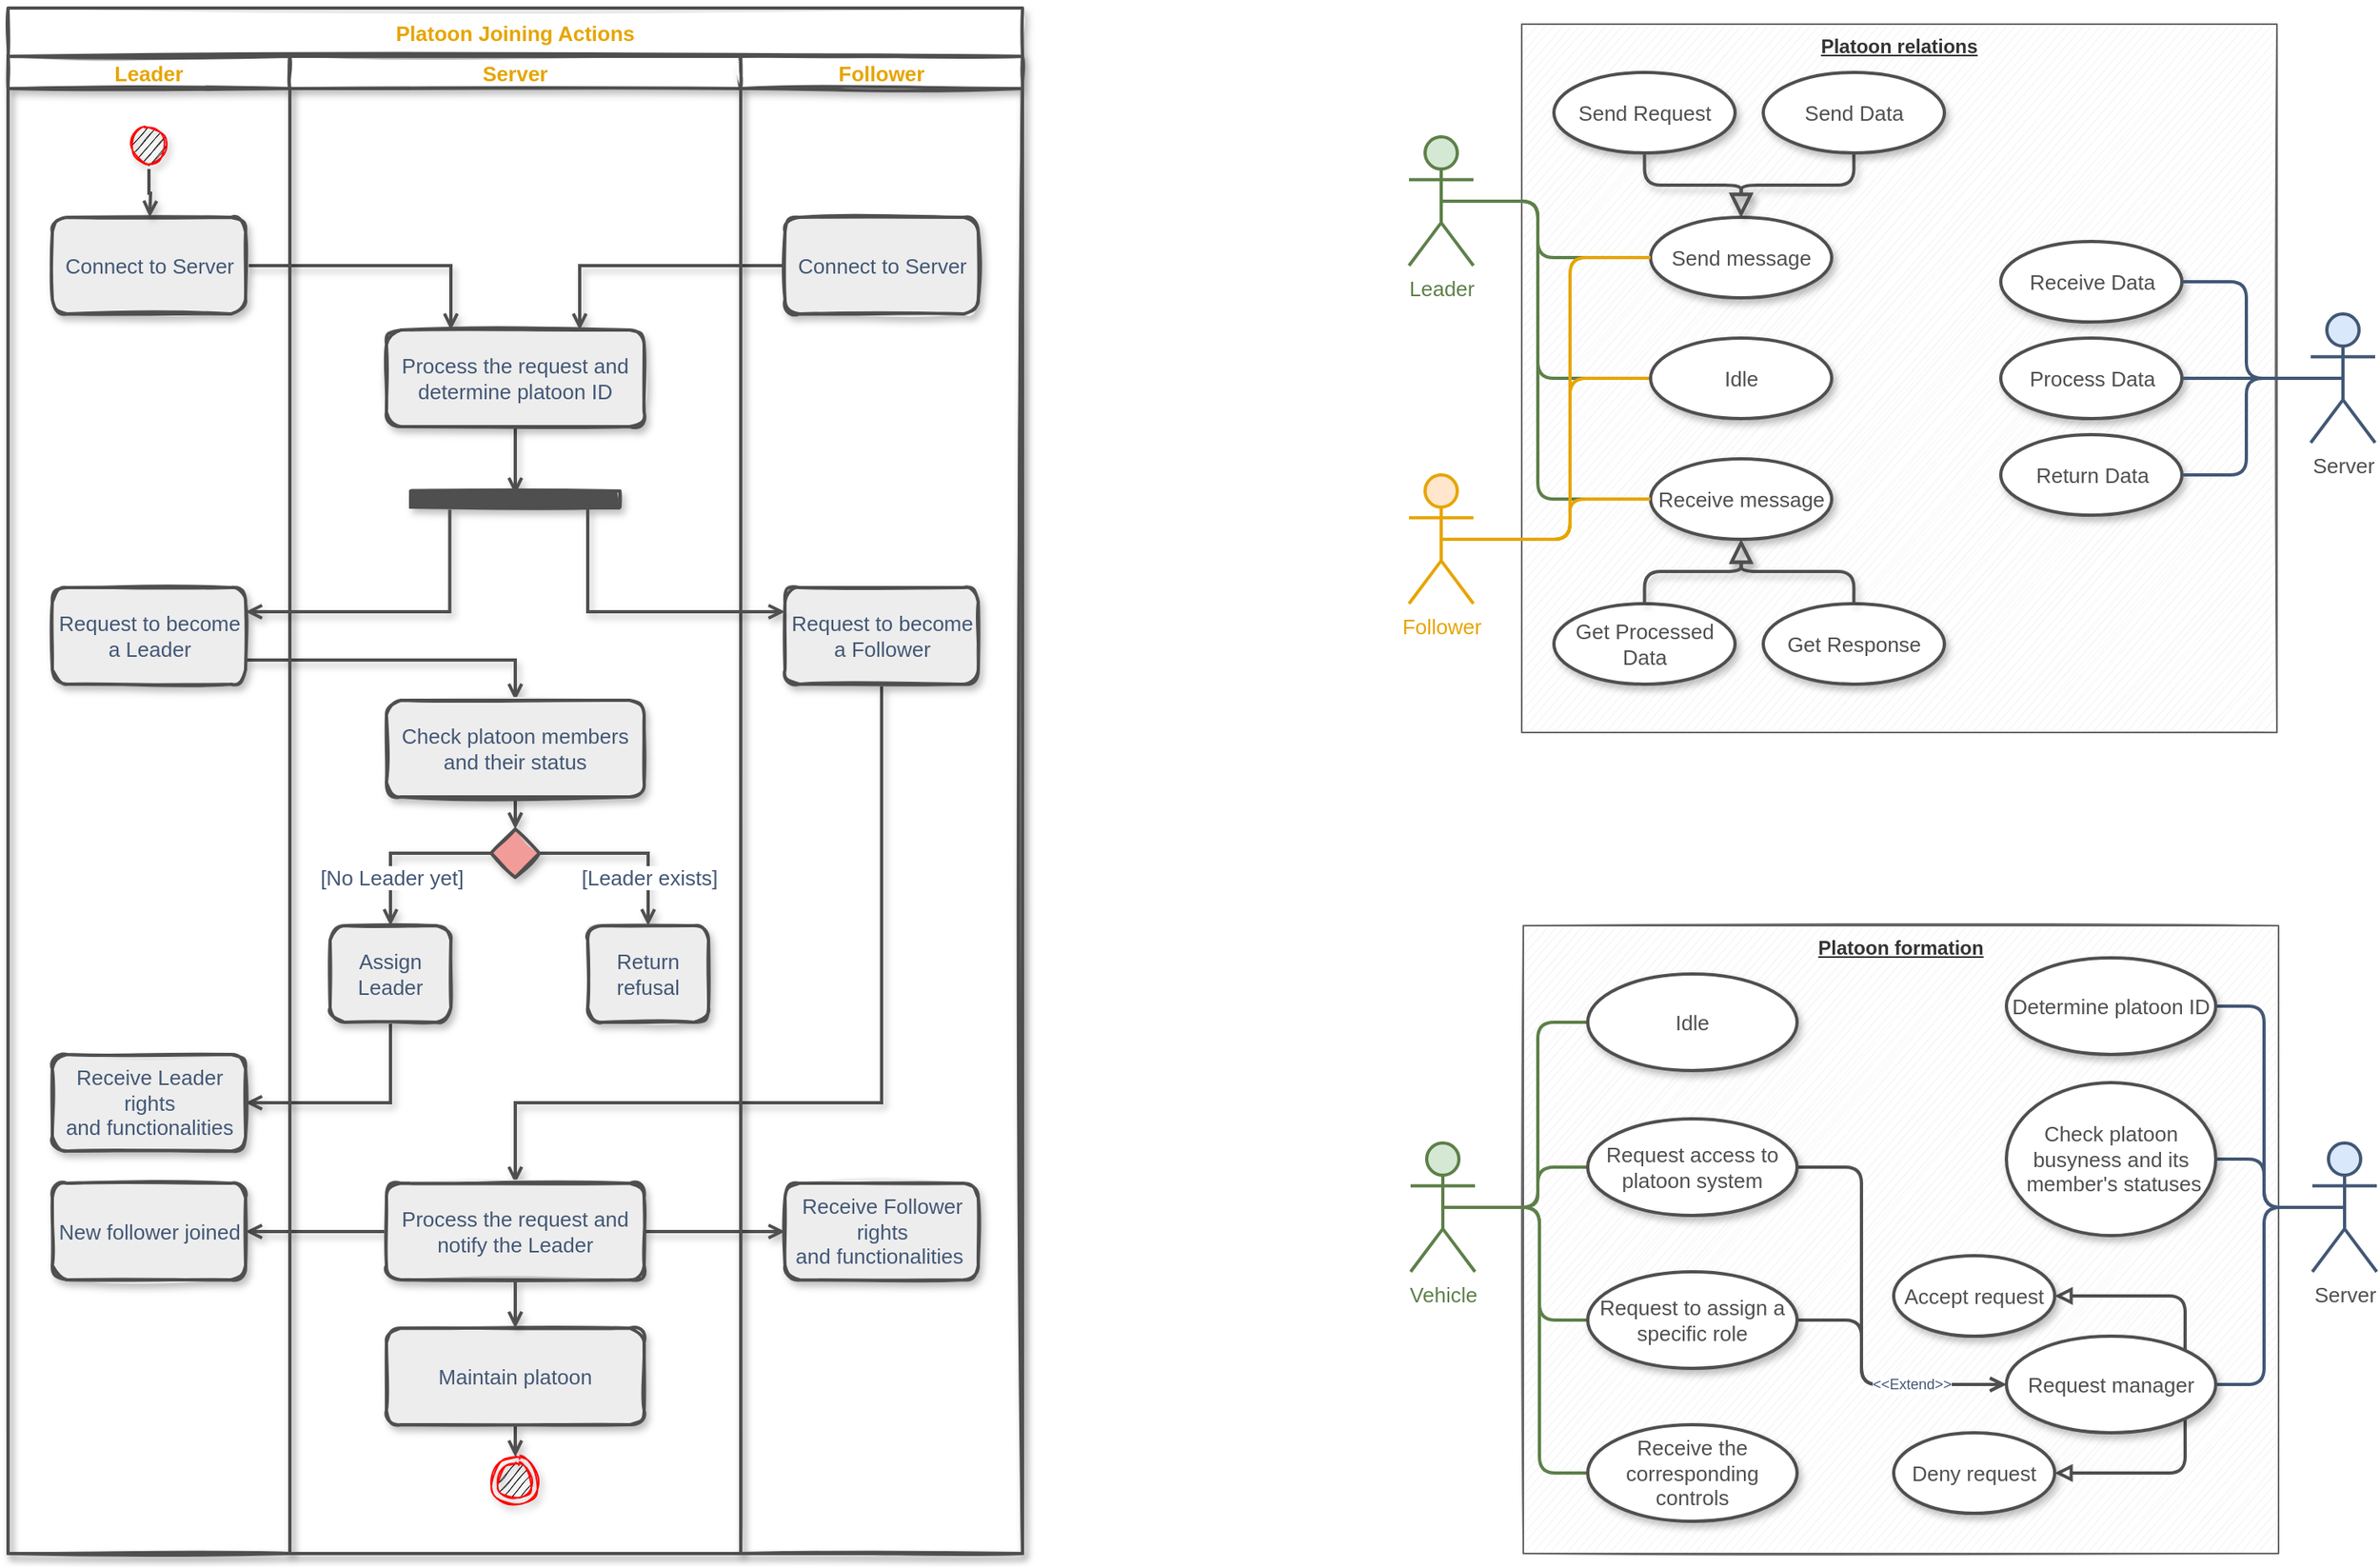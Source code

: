 <mxfile version="16.0.0" type="device"><diagram id="yykXFvjehy1KS5H2cquJ" name="Page-1"><mxGraphModel dx="1186" dy="812" grid="1" gridSize="10" guides="1" tooltips="1" connect="1" arrows="1" fold="1" page="1" pageScale="1" pageWidth="827" pageHeight="1169" math="0" shadow="0"><root><mxCell id="0"/><mxCell id="1" parent="0"/><mxCell id="hpClkY8NKTJ1ehphHGJk-2" value="Platoon relations" style="rounded=0;whiteSpace=wrap;html=1;fillColor=#f5f5f5;fontColor=#333333;strokeColor=#666666;glass=0;sketch=1;fontStyle=5;verticalAlign=top;" parent="1" vertex="1"><mxGeometry x="1010" y="140" width="469" height="440" as="geometry"/></mxCell><mxCell id="hpClkY8NKTJ1ehphHGJk-1" value="Send Request" style="ellipse;whiteSpace=wrap;html=1;fontSize=13;fontColor=#4F4F4F;fontStyle=0;labelBackgroundColor=none;labelBorderColor=none;strokeWidth=2;strokeColor=#4F4F4F;sketch=0;shadow=1;backgroundOutline=0;" parent="1" vertex="1"><mxGeometry x="1030" y="170" width="112.5" height="50" as="geometry"/></mxCell><mxCell id="hpClkY8NKTJ1ehphHGJk-3" value="Get Response" style="ellipse;whiteSpace=wrap;html=1;fontSize=13;fontColor=#4F4F4F;fontStyle=0;labelBackgroundColor=none;labelBorderColor=none;strokeWidth=2;strokeColor=#4F4F4F;sketch=0;shadow=1;backgroundOutline=0;" parent="1" vertex="1"><mxGeometry x="1160" y="500" width="112.5" height="50" as="geometry"/></mxCell><mxCell id="hpClkY8NKTJ1ehphHGJk-4" value="Receive Data" style="ellipse;whiteSpace=wrap;html=1;fontSize=13;fontColor=#4F4F4F;fontStyle=0;labelBackgroundColor=none;labelBorderColor=none;strokeWidth=2;strokeColor=#4F4F4F;sketch=0;shadow=1;backgroundOutline=0;" parent="1" vertex="1"><mxGeometry x="1307.5" y="275" width="112.5" height="50" as="geometry"/></mxCell><mxCell id="hpClkY8NKTJ1ehphHGJk-5" value="Process Data" style="ellipse;whiteSpace=wrap;html=1;fontSize=13;fontColor=#4F4F4F;fontStyle=0;labelBackgroundColor=none;labelBorderColor=none;strokeWidth=2;strokeColor=#4F4F4F;sketch=0;shadow=1;backgroundOutline=0;" parent="1" vertex="1"><mxGeometry x="1307.5" y="335" width="112.5" height="50" as="geometry"/></mxCell><mxCell id="hpClkY8NKTJ1ehphHGJk-6" value="Return Data" style="ellipse;whiteSpace=wrap;html=1;fontSize=13;fontColor=#4F4F4F;fontStyle=0;labelBackgroundColor=none;labelBorderColor=none;strokeWidth=2;strokeColor=#4F4F4F;sketch=0;shadow=1;backgroundOutline=0;" parent="1" vertex="1"><mxGeometry x="1307.5" y="395" width="112.5" height="50" as="geometry"/></mxCell><mxCell id="hpClkY8NKTJ1ehphHGJk-17" style="edgeStyle=orthogonalEdgeStyle;rounded=1;orthogonalLoop=1;jettySize=auto;html=1;exitX=0.5;exitY=1;exitDx=0;exitDy=0;entryX=0.5;entryY=0;entryDx=0;entryDy=0;strokeWidth=2;endArrow=block;endFill=0;strokeColor=#4F4F4F;jumpSize=6;targetPerimeterSpacing=0;endSize=10;fontSize=13;fontColor=#4F4F4F;fontStyle=0;labelBackgroundColor=none;labelBorderColor=none;sketch=0;shadow=1;backgroundOutline=0;" parent="1" source="hpClkY8NKTJ1ehphHGJk-7" target="hpClkY8NKTJ1ehphHGJk-13" edge="1"><mxGeometry relative="1" as="geometry"/></mxCell><mxCell id="hpClkY8NKTJ1ehphHGJk-7" value="Send Data" style="ellipse;whiteSpace=wrap;html=1;fontSize=13;fontColor=#4F4F4F;fontStyle=0;labelBackgroundColor=none;labelBorderColor=none;strokeWidth=2;strokeColor=#4F4F4F;sketch=0;shadow=1;backgroundOutline=0;" parent="1" vertex="1"><mxGeometry x="1160" y="170" width="112.5" height="50" as="geometry"/></mxCell><mxCell id="hpClkY8NKTJ1ehphHGJk-27" style="edgeStyle=orthogonalEdgeStyle;rounded=1;jumpSize=6;orthogonalLoop=1;jettySize=auto;html=1;exitX=0.5;exitY=0.5;exitDx=0;exitDy=0;exitPerimeter=0;entryX=0;entryY=0.5;entryDx=0;entryDy=0;endArrow=none;endFill=0;endSize=10;targetPerimeterSpacing=0;strokeColor=#5D8049;strokeWidth=2;" parent="1" source="hpClkY8NKTJ1ehphHGJk-9" target="hpClkY8NKTJ1ehphHGJk-12" edge="1"><mxGeometry relative="1" as="geometry"><Array as="points"><mxPoint x="1020" y="250"/><mxPoint x="1020" y="435"/></Array></mxGeometry></mxCell><mxCell id="hpClkY8NKTJ1ehphHGJk-28" style="edgeStyle=orthogonalEdgeStyle;rounded=1;jumpSize=6;orthogonalLoop=1;jettySize=auto;html=1;exitX=0.5;exitY=0.5;exitDx=0;exitDy=0;exitPerimeter=0;entryX=0;entryY=0.5;entryDx=0;entryDy=0;endArrow=none;endFill=0;endSize=10;targetPerimeterSpacing=0;strokeColor=#5D8049;strokeWidth=2;" parent="1" source="hpClkY8NKTJ1ehphHGJk-9" target="hpClkY8NKTJ1ehphHGJk-13" edge="1"><mxGeometry relative="1" as="geometry"><Array as="points"><mxPoint x="1020" y="250"/><mxPoint x="1020" y="285"/></Array></mxGeometry></mxCell><mxCell id="AHR6GajHgFwjEJDU08SI-4" style="edgeStyle=orthogonalEdgeStyle;rounded=1;orthogonalLoop=1;jettySize=auto;html=1;exitX=0.5;exitY=0.5;exitDx=0;exitDy=0;exitPerimeter=0;entryX=0;entryY=0.5;entryDx=0;entryDy=0;startArrow=none;startFill=0;endArrow=none;endFill=0;strokeColor=#5D8049;strokeWidth=2;" edge="1" parent="1" source="hpClkY8NKTJ1ehphHGJk-9" target="AHR6GajHgFwjEJDU08SI-3"><mxGeometry relative="1" as="geometry"><Array as="points"><mxPoint x="1020" y="250"/><mxPoint x="1020" y="360"/></Array></mxGeometry></mxCell><mxCell id="hpClkY8NKTJ1ehphHGJk-9" value="Leader" style="shape=umlActor;verticalLabelPosition=bottom;verticalAlign=top;html=1;outlineConnect=0;strokeWidth=2;sketch=0;shadow=0;fillColor=#d5e8d4;strokeColor=#5D8049;fontSize=13;fontColor=#5D8049;" parent="1" vertex="1"><mxGeometry x="940" y="210" width="40" height="80" as="geometry"/></mxCell><mxCell id="hpClkY8NKTJ1ehphHGJk-11" value="Get Processed Data" style="ellipse;whiteSpace=wrap;html=1;fontSize=13;fontColor=#4F4F4F;fontStyle=0;labelBackgroundColor=none;labelBorderColor=none;strokeWidth=2;strokeColor=#4F4F4F;sketch=0;shadow=1;backgroundOutline=0;" parent="1" vertex="1"><mxGeometry x="1030" y="500" width="112.5" height="50" as="geometry"/></mxCell><mxCell id="hpClkY8NKTJ1ehphHGJk-12" value="Receive message" style="ellipse;whiteSpace=wrap;html=1;fontSize=13;fontColor=#4F4F4F;fontStyle=0;labelBackgroundColor=none;labelBorderColor=none;strokeWidth=2;strokeColor=#4F4F4F;sketch=0;shadow=1;backgroundOutline=0;" parent="1" vertex="1"><mxGeometry x="1090" y="410" width="112.5" height="50" as="geometry"/></mxCell><mxCell id="hpClkY8NKTJ1ehphHGJk-13" value="Send message" style="ellipse;whiteSpace=wrap;html=1;fontSize=13;fontColor=#4F4F4F;fontStyle=0;labelBackgroundColor=none;labelBorderColor=none;strokeWidth=2;strokeColor=#4F4F4F;sketch=0;shadow=1;backgroundOutline=0;" parent="1" vertex="1"><mxGeometry x="1090" y="260" width="112.5" height="50" as="geometry"/></mxCell><mxCell id="hpClkY8NKTJ1ehphHGJk-18" style="edgeStyle=orthogonalEdgeStyle;rounded=1;orthogonalLoop=1;jettySize=auto;html=1;exitX=0.5;exitY=1;exitDx=0;exitDy=0;entryX=0.5;entryY=0;entryDx=0;entryDy=0;strokeWidth=2;endArrow=block;endFill=0;strokeColor=#4F4F4F;jumpSize=6;targetPerimeterSpacing=0;endSize=10;fontSize=13;fontColor=#4F4F4F;fontStyle=0;labelBackgroundColor=none;labelBorderColor=none;sketch=0;shadow=1;backgroundOutline=0;" parent="1" source="hpClkY8NKTJ1ehphHGJk-1" target="hpClkY8NKTJ1ehphHGJk-13" edge="1"><mxGeometry relative="1" as="geometry"><mxPoint x="1226.25" y="230" as="sourcePoint"/><mxPoint x="1156.25" y="270" as="targetPoint"/></mxGeometry></mxCell><mxCell id="hpClkY8NKTJ1ehphHGJk-19" style="edgeStyle=orthogonalEdgeStyle;rounded=1;orthogonalLoop=1;jettySize=auto;html=1;exitX=0.5;exitY=0;exitDx=0;exitDy=0;entryX=0.5;entryY=1;entryDx=0;entryDy=0;strokeWidth=2;endArrow=block;endFill=0;strokeColor=#4F4F4F;jumpSize=6;targetPerimeterSpacing=0;endSize=10;fontSize=13;fontColor=#4F4F4F;fontStyle=0;labelBackgroundColor=none;labelBorderColor=none;sketch=0;shadow=1;backgroundOutline=0;" parent="1" source="hpClkY8NKTJ1ehphHGJk-3" target="hpClkY8NKTJ1ehphHGJk-12" edge="1"><mxGeometry relative="1" as="geometry"><mxPoint x="1212.5" y="480" as="sourcePoint"/><mxPoint x="1142.5" y="520" as="targetPoint"/></mxGeometry></mxCell><mxCell id="hpClkY8NKTJ1ehphHGJk-20" style="edgeStyle=orthogonalEdgeStyle;rounded=1;orthogonalLoop=1;jettySize=auto;html=1;exitX=0.5;exitY=0;exitDx=0;exitDy=0;entryX=0.5;entryY=1;entryDx=0;entryDy=0;strokeWidth=2;endArrow=block;endFill=0;strokeColor=#4F4F4F;jumpSize=6;targetPerimeterSpacing=0;endSize=10;fontSize=13;fontColor=#4F4F4F;fontStyle=0;labelBackgroundColor=none;labelBorderColor=none;sketch=0;shadow=1;backgroundOutline=0;" parent="1" source="hpClkY8NKTJ1ehphHGJk-11" target="hpClkY8NKTJ1ehphHGJk-12" edge="1"><mxGeometry relative="1" as="geometry"><mxPoint x="1246.25" y="310" as="sourcePoint"/><mxPoint x="1176.25" y="350" as="targetPoint"/></mxGeometry></mxCell><mxCell id="hpClkY8NKTJ1ehphHGJk-25" style="edgeStyle=orthogonalEdgeStyle;rounded=1;jumpSize=6;orthogonalLoop=1;jettySize=auto;html=1;exitX=0.5;exitY=0.5;exitDx=0;exitDy=0;exitPerimeter=0;endArrow=none;endFill=0;endSize=10;targetPerimeterSpacing=0;strokeColor=#E6A500;strokeWidth=2;" parent="1" source="hpClkY8NKTJ1ehphHGJk-21" target="hpClkY8NKTJ1ehphHGJk-12" edge="1"><mxGeometry relative="1" as="geometry"><Array as="points"><mxPoint x="1040" y="460"/><mxPoint x="1040" y="435"/></Array></mxGeometry></mxCell><mxCell id="hpClkY8NKTJ1ehphHGJk-26" style="edgeStyle=orthogonalEdgeStyle;rounded=1;jumpSize=6;orthogonalLoop=1;jettySize=auto;html=1;exitX=0.5;exitY=0.5;exitDx=0;exitDy=0;exitPerimeter=0;entryX=0;entryY=0.5;entryDx=0;entryDy=0;endArrow=none;endFill=0;endSize=10;targetPerimeterSpacing=0;strokeColor=#E6A500;strokeWidth=2;" parent="1" source="hpClkY8NKTJ1ehphHGJk-21" target="hpClkY8NKTJ1ehphHGJk-13" edge="1"><mxGeometry relative="1" as="geometry"><Array as="points"><mxPoint x="1040" y="460"/><mxPoint x="1040" y="285"/></Array></mxGeometry></mxCell><mxCell id="hpClkY8NKTJ1ehphHGJk-21" value="Follower" style="shape=umlActor;verticalLabelPosition=bottom;verticalAlign=top;html=1;outlineConnect=0;strokeWidth=2;sketch=0;shadow=0;fillColor=#ffe6cc;strokeColor=#E6A500;fontColor=#E6A500;fontSize=13;" parent="1" vertex="1"><mxGeometry x="940" y="420" width="40" height="80" as="geometry"/></mxCell><mxCell id="hpClkY8NKTJ1ehphHGJk-29" style="edgeStyle=orthogonalEdgeStyle;rounded=1;jumpSize=6;orthogonalLoop=1;jettySize=auto;html=1;exitX=0.5;exitY=0.5;exitDx=0;exitDy=0;exitPerimeter=0;entryX=1;entryY=0.5;entryDx=0;entryDy=0;endArrow=none;endFill=0;endSize=10;targetPerimeterSpacing=0;strokeColor=#425775;strokeWidth=2;fillColor=#dae8fc;" parent="1" source="hpClkY8NKTJ1ehphHGJk-22" target="hpClkY8NKTJ1ehphHGJk-4" edge="1"><mxGeometry relative="1" as="geometry"/></mxCell><mxCell id="hpClkY8NKTJ1ehphHGJk-30" style="edgeStyle=orthogonalEdgeStyle;rounded=1;jumpSize=6;orthogonalLoop=1;jettySize=auto;html=1;exitX=0.5;exitY=0.5;exitDx=0;exitDy=0;exitPerimeter=0;entryX=1;entryY=0.5;entryDx=0;entryDy=0;endArrow=none;endFill=0;endSize=10;targetPerimeterSpacing=0;strokeColor=#425775;strokeWidth=2;fillColor=#dae8fc;" parent="1" source="hpClkY8NKTJ1ehphHGJk-22" target="hpClkY8NKTJ1ehphHGJk-5" edge="1"><mxGeometry relative="1" as="geometry"/></mxCell><mxCell id="hpClkY8NKTJ1ehphHGJk-31" style="edgeStyle=orthogonalEdgeStyle;rounded=1;jumpSize=6;orthogonalLoop=1;jettySize=auto;html=1;exitX=0.5;exitY=0.5;exitDx=0;exitDy=0;exitPerimeter=0;entryX=1;entryY=0.5;entryDx=0;entryDy=0;endArrow=none;endFill=0;endSize=10;targetPerimeterSpacing=0;strokeColor=#425775;strokeWidth=2;fillColor=#dae8fc;" parent="1" source="hpClkY8NKTJ1ehphHGJk-22" target="hpClkY8NKTJ1ehphHGJk-6" edge="1"><mxGeometry relative="1" as="geometry"/></mxCell><mxCell id="hpClkY8NKTJ1ehphHGJk-22" value="Server" style="shape=umlActor;verticalLabelPosition=bottom;verticalAlign=top;html=1;outlineConnect=0;strokeWidth=2;sketch=0;shadow=0;fillColor=#dae8fc;strokeColor=#425775;fontSize=13;fontColor=#4F4F4F;" parent="1" vertex="1"><mxGeometry x="1500" y="320" width="40" height="80" as="geometry"/></mxCell><mxCell id="hpClkY8NKTJ1ehphHGJk-33" value="Platoon Joining Actions" style="swimlane;childLayout=stackLayout;resizeParent=1;resizeParentMax=0;startSize=30;rounded=0;shadow=1;glass=0;labelBackgroundColor=none;labelBorderColor=none;sketch=1;fontSize=13;fontColor=#E6A500;strokeColor=#4F4F4F;strokeWidth=2;gradientColor=none;" parent="1" vertex="1"><mxGeometry x="70" y="130" width="630" height="960" as="geometry"/></mxCell><mxCell id="hpClkY8NKTJ1ehphHGJk-64" style="edgeStyle=orthogonalEdgeStyle;rounded=0;sketch=0;jumpSize=6;orthogonalLoop=1;jettySize=auto;html=1;exitX=0.5;exitY=1;exitDx=0;exitDy=0;entryX=1;entryY=0.5;entryDx=0;entryDy=0;shadow=1;labelBackgroundColor=none;labelBorderColor=none;fontSize=13;fontColor=#E6A500;endArrow=open;endFill=0;targetPerimeterSpacing=0;strokeColor=#4F4F4F;strokeWidth=2;" parent="hpClkY8NKTJ1ehphHGJk-33" source="hpClkY8NKTJ1ehphHGJk-53" target="hpClkY8NKTJ1ehphHGJk-63" edge="1"><mxGeometry relative="1" as="geometry"/></mxCell><mxCell id="hpClkY8NKTJ1ehphHGJk-40" value="" style="edgeStyle=orthogonalEdgeStyle;rounded=0;sketch=0;jumpSize=6;orthogonalLoop=1;jettySize=auto;html=1;shadow=1;labelBackgroundColor=none;labelBorderColor=none;fontSize=13;fontColor=#E6A500;endArrow=open;endFill=0;targetPerimeterSpacing=0;strokeColor=#4F4F4F;strokeWidth=2;entryX=0.25;entryY=0;entryDx=0;entryDy=0;" parent="hpClkY8NKTJ1ehphHGJk-33" source="hpClkY8NKTJ1ehphHGJk-38" target="hpClkY8NKTJ1ehphHGJk-39" edge="1"><mxGeometry relative="1" as="geometry"/></mxCell><mxCell id="hpClkY8NKTJ1ehphHGJk-71" style="edgeStyle=orthogonalEdgeStyle;rounded=0;sketch=0;jumpSize=6;orthogonalLoop=1;jettySize=auto;html=1;exitX=1;exitY=0.75;exitDx=0;exitDy=0;entryX=0.5;entryY=0;entryDx=0;entryDy=0;shadow=1;labelBackgroundColor=none;labelBorderColor=none;fontSize=13;fontColor=#E6A500;endArrow=open;endFill=0;targetPerimeterSpacing=0;strokeColor=#4F4F4F;strokeWidth=2;" parent="hpClkY8NKTJ1ehphHGJk-33" source="hpClkY8NKTJ1ehphHGJk-43" target="hpClkY8NKTJ1ehphHGJk-47" edge="1"><mxGeometry relative="1" as="geometry"/></mxCell><mxCell id="hpClkY8NKTJ1ehphHGJk-72" style="edgeStyle=orthogonalEdgeStyle;rounded=0;sketch=0;jumpSize=6;orthogonalLoop=1;jettySize=auto;html=1;exitX=0;exitY=0.5;exitDx=0;exitDy=0;entryX=0.75;entryY=0;entryDx=0;entryDy=0;shadow=1;labelBackgroundColor=none;labelBorderColor=none;fontSize=13;fontColor=#E6A500;endArrow=open;endFill=0;targetPerimeterSpacing=0;strokeColor=#4F4F4F;strokeWidth=2;" parent="hpClkY8NKTJ1ehphHGJk-33" source="hpClkY8NKTJ1ehphHGJk-62" target="hpClkY8NKTJ1ehphHGJk-39" edge="1"><mxGeometry relative="1" as="geometry"><Array as="points"><mxPoint x="355" y="160"/></Array></mxGeometry></mxCell><mxCell id="hpClkY8NKTJ1ehphHGJk-77" style="edgeStyle=orthogonalEdgeStyle;rounded=0;sketch=0;jumpSize=6;orthogonalLoop=1;jettySize=auto;html=1;exitX=0.5;exitY=1;exitDx=0;exitDy=0;entryX=0.5;entryY=0;entryDx=0;entryDy=0;shadow=1;labelBackgroundColor=none;labelBorderColor=none;fontSize=13;fontColor=#E6A500;endArrow=open;endFill=0;targetPerimeterSpacing=0;strokeColor=#4F4F4F;strokeWidth=2;" parent="hpClkY8NKTJ1ehphHGJk-33" source="hpClkY8NKTJ1ehphHGJk-73" target="hpClkY8NKTJ1ehphHGJk-76" edge="1"><mxGeometry relative="1" as="geometry"><Array as="points"><mxPoint x="543" y="680"/><mxPoint x="315" y="680"/></Array></mxGeometry></mxCell><mxCell id="hpClkY8NKTJ1ehphHGJk-79" style="edgeStyle=orthogonalEdgeStyle;rounded=0;sketch=0;jumpSize=6;orthogonalLoop=1;jettySize=auto;html=1;exitX=0;exitY=0.5;exitDx=0;exitDy=0;entryX=1;entryY=0.5;entryDx=0;entryDy=0;shadow=1;labelBackgroundColor=none;labelBorderColor=none;fontSize=13;fontColor=#E6A500;endArrow=open;endFill=0;targetPerimeterSpacing=0;strokeColor=#4F4F4F;strokeWidth=2;" parent="hpClkY8NKTJ1ehphHGJk-33" source="hpClkY8NKTJ1ehphHGJk-76" target="hpClkY8NKTJ1ehphHGJk-78" edge="1"><mxGeometry relative="1" as="geometry"/></mxCell><mxCell id="hpClkY8NKTJ1ehphHGJk-81" style="edgeStyle=orthogonalEdgeStyle;rounded=0;sketch=0;jumpSize=6;orthogonalLoop=1;jettySize=auto;html=1;exitX=1;exitY=0.5;exitDx=0;exitDy=0;entryX=0;entryY=0.5;entryDx=0;entryDy=0;shadow=1;labelBackgroundColor=none;labelBorderColor=none;fontSize=13;fontColor=#E6A500;endArrow=open;endFill=0;targetPerimeterSpacing=0;strokeColor=#4F4F4F;strokeWidth=2;" parent="hpClkY8NKTJ1ehphHGJk-33" source="hpClkY8NKTJ1ehphHGJk-76" target="hpClkY8NKTJ1ehphHGJk-80" edge="1"><mxGeometry relative="1" as="geometry"/></mxCell><mxCell id="hpClkY8NKTJ1ehphHGJk-34" value="Leader" style="swimlane;startSize=20;rounded=0;shadow=1;glass=0;labelBackgroundColor=none;labelBorderColor=none;sketch=1;fontSize=13;fontColor=#E6A500;strokeColor=#4F4F4F;strokeWidth=2;gradientColor=none;" parent="hpClkY8NKTJ1ehphHGJk-33" vertex="1"><mxGeometry y="30" width="175" height="930" as="geometry"/></mxCell><mxCell id="hpClkY8NKTJ1ehphHGJk-38" value="Connect to Server" style="rounded=1;shadow=1;glass=0;labelBackgroundColor=none;labelBorderColor=none;sketch=1;fontSize=13;fontColor=#425775;strokeColor=#4F4F4F;strokeWidth=2;gradientColor=none;fontStyle=0;whiteSpace=wrap;html=1;spacing=0;spacingTop=0;fillColor=#EDEDED;fillStyle=solid;" parent="hpClkY8NKTJ1ehphHGJk-34" vertex="1"><mxGeometry x="27.5" y="100" width="120" height="60" as="geometry"/></mxCell><mxCell id="hpClkY8NKTJ1ehphHGJk-43" value="Request to become a Leader" style="rounded=1;shadow=1;glass=0;labelBackgroundColor=none;labelBorderColor=none;sketch=1;fontSize=13;fontColor=#425775;strokeColor=#4F4F4F;strokeWidth=2;gradientColor=none;fontStyle=0;whiteSpace=wrap;html=1;spacing=0;spacingTop=0;fillColor=#EDEDED;fillStyle=solid;" parent="hpClkY8NKTJ1ehphHGJk-34" vertex="1"><mxGeometry x="27.5" y="330" width="120" height="60" as="geometry"/></mxCell><mxCell id="hpClkY8NKTJ1ehphHGJk-63" value="Receive Leader rights and&amp;nbsp;functionalities" style="rounded=1;shadow=1;glass=0;labelBackgroundColor=none;labelBorderColor=none;sketch=1;fontSize=13;fontColor=#425775;strokeColor=#4F4F4F;strokeWidth=2;gradientColor=none;fontStyle=0;whiteSpace=wrap;html=1;spacing=0;spacingTop=0;fillColor=#EDEDED;fillStyle=solid;" parent="hpClkY8NKTJ1ehphHGJk-34" vertex="1"><mxGeometry x="27.5" y="620" width="120" height="60" as="geometry"/></mxCell><mxCell id="hpClkY8NKTJ1ehphHGJk-78" value="New follower joined" style="rounded=1;shadow=1;glass=0;labelBackgroundColor=none;labelBorderColor=none;sketch=1;fontSize=13;fontColor=#425775;strokeColor=#4F4F4F;strokeWidth=2;gradientColor=none;fontStyle=0;whiteSpace=wrap;html=1;spacing=0;spacingTop=0;fillColor=#EDEDED;fillStyle=solid;" parent="hpClkY8NKTJ1ehphHGJk-34" vertex="1"><mxGeometry x="27.5" y="700" width="120" height="60" as="geometry"/></mxCell><mxCell id="hpClkY8NKTJ1ehphHGJk-86" value="" style="ellipse;html=1;shape=startState;fillColor=#000000;strokeColor=#ff0000;rounded=0;shadow=1;glass=0;labelBackgroundColor=none;labelBorderColor=none;sketch=1;fontSize=13;fontColor=#E6A500;" parent="hpClkY8NKTJ1ehphHGJk-34" vertex="1"><mxGeometry x="72.5" y="40" width="30" height="30" as="geometry"/></mxCell><mxCell id="hpClkY8NKTJ1ehphHGJk-87" value="" style="edgeStyle=orthogonalEdgeStyle;html=1;verticalAlign=bottom;endArrow=open;strokeColor=#4F4F4F;rounded=0;shadow=1;labelBackgroundColor=none;labelBorderColor=none;sketch=0;fontSize=13;fontColor=#E6A500;targetPerimeterSpacing=0;jumpSize=6;strokeWidth=2;endFill=0;" parent="hpClkY8NKTJ1ehphHGJk-34" source="hpClkY8NKTJ1ehphHGJk-86" edge="1"><mxGeometry relative="1" as="geometry"><mxPoint x="88" y="100" as="targetPoint"/></mxGeometry></mxCell><mxCell id="hpClkY8NKTJ1ehphHGJk-35" value="Server" style="swimlane;startSize=20;rounded=0;shadow=1;glass=0;labelBackgroundColor=none;labelBorderColor=none;sketch=1;fontSize=13;fontColor=#E6A500;strokeColor=#4F4F4F;strokeWidth=2;gradientColor=none;" parent="hpClkY8NKTJ1ehphHGJk-33" vertex="1"><mxGeometry x="175" y="30" width="280" height="930" as="geometry"/></mxCell><mxCell id="hpClkY8NKTJ1ehphHGJk-68" style="edgeStyle=orthogonalEdgeStyle;rounded=0;sketch=0;jumpSize=6;orthogonalLoop=1;jettySize=auto;html=1;exitX=0.5;exitY=1;exitDx=0;exitDy=0;entryX=0.2;entryY=0.5;entryDx=0;entryDy=0;entryPerimeter=0;shadow=1;labelBackgroundColor=none;labelBorderColor=none;fontSize=13;fontColor=#E6A500;endArrow=open;endFill=0;targetPerimeterSpacing=0;strokeColor=#4F4F4F;strokeWidth=2;" parent="hpClkY8NKTJ1ehphHGJk-35" source="hpClkY8NKTJ1ehphHGJk-39" target="hpClkY8NKTJ1ehphHGJk-67" edge="1"><mxGeometry relative="1" as="geometry"/></mxCell><mxCell id="hpClkY8NKTJ1ehphHGJk-39" value="Process the request and determine platoon ID" style="rounded=1;shadow=1;glass=0;labelBackgroundColor=none;labelBorderColor=none;sketch=1;fontSize=13;fontColor=#425775;strokeColor=#4F4F4F;strokeWidth=2;gradientColor=none;fontStyle=0;whiteSpace=wrap;html=1;spacing=0;spacingTop=0;fillColor=#EDEDED;fillStyle=solid;" parent="hpClkY8NKTJ1ehphHGJk-35" vertex="1"><mxGeometry x="60" y="170" width="160" height="60" as="geometry"/></mxCell><mxCell id="hpClkY8NKTJ1ehphHGJk-88" style="edgeStyle=orthogonalEdgeStyle;rounded=0;sketch=0;jumpSize=6;orthogonalLoop=1;jettySize=auto;html=1;exitX=0.5;exitY=1;exitDx=0;exitDy=0;entryX=0.5;entryY=0;entryDx=0;entryDy=0;shadow=1;labelBackgroundColor=none;labelBorderColor=none;fontSize=13;fontColor=#E6A500;endArrow=open;endFill=0;targetPerimeterSpacing=0;strokeColor=#4F4F4F;strokeWidth=2;" parent="hpClkY8NKTJ1ehphHGJk-35" source="hpClkY8NKTJ1ehphHGJk-47" target="hpClkY8NKTJ1ehphHGJk-51" edge="1"><mxGeometry relative="1" as="geometry"/></mxCell><mxCell id="hpClkY8NKTJ1ehphHGJk-47" value="Check platoon members and their status" style="rounded=1;shadow=1;glass=0;labelBackgroundColor=none;labelBorderColor=none;sketch=1;fontSize=13;fontColor=#425775;strokeColor=#4F4F4F;strokeWidth=2;gradientColor=none;fontStyle=0;whiteSpace=wrap;html=1;spacing=0;spacingTop=0;fillColor=#EDEDED;fillStyle=solid;" parent="hpClkY8NKTJ1ehphHGJk-35" vertex="1"><mxGeometry x="60" y="400" width="160" height="60" as="geometry"/></mxCell><mxCell id="hpClkY8NKTJ1ehphHGJk-55" style="edgeStyle=orthogonalEdgeStyle;rounded=0;sketch=0;jumpSize=6;orthogonalLoop=1;jettySize=auto;html=1;exitX=0;exitY=0.5;exitDx=0;exitDy=0;entryX=0.5;entryY=0;entryDx=0;entryDy=0;shadow=1;labelBackgroundColor=none;labelBorderColor=none;fontSize=13;fontColor=#E6A500;endArrow=open;endFill=0;targetPerimeterSpacing=0;strokeColor=#4F4F4F;strokeWidth=2;" parent="hpClkY8NKTJ1ehphHGJk-35" source="hpClkY8NKTJ1ehphHGJk-51" target="hpClkY8NKTJ1ehphHGJk-53" edge="1"><mxGeometry relative="1" as="geometry"/></mxCell><mxCell id="hpClkY8NKTJ1ehphHGJk-58" value="[No Leader yet]" style="edgeLabel;html=1;align=center;verticalAlign=middle;resizable=0;points=[];fontSize=13;fontColor=#425775;" parent="hpClkY8NKTJ1ehphHGJk-55" vertex="1" connectable="0"><mxGeometry x="0.181" y="1" relative="1" as="geometry"><mxPoint x="-1" y="14" as="offset"/></mxGeometry></mxCell><mxCell id="hpClkY8NKTJ1ehphHGJk-56" style="edgeStyle=orthogonalEdgeStyle;rounded=0;sketch=0;jumpSize=6;orthogonalLoop=1;jettySize=auto;html=1;exitX=1;exitY=0.5;exitDx=0;exitDy=0;entryX=0.5;entryY=0;entryDx=0;entryDy=0;shadow=1;labelBackgroundColor=none;labelBorderColor=none;fontSize=13;fontColor=#425775;endArrow=open;endFill=0;targetPerimeterSpacing=0;strokeColor=#4F4F4F;strokeWidth=2;" parent="hpClkY8NKTJ1ehphHGJk-35" source="hpClkY8NKTJ1ehphHGJk-51" target="hpClkY8NKTJ1ehphHGJk-54" edge="1"><mxGeometry relative="1" as="geometry"/></mxCell><mxCell id="hpClkY8NKTJ1ehphHGJk-57" value="[Leader exists]" style="edgeLabel;html=1;align=center;verticalAlign=middle;resizable=0;points=[];fontSize=13;fontColor=#425775;" parent="hpClkY8NKTJ1ehphHGJk-56" vertex="1" connectable="0"><mxGeometry x="0.031" y="-1" relative="1" as="geometry"><mxPoint x="10" y="14" as="offset"/></mxGeometry></mxCell><mxCell id="hpClkY8NKTJ1ehphHGJk-51" value="" style="rhombus;whiteSpace=wrap;html=1;rounded=0;shadow=1;glass=0;labelBackgroundColor=none;labelBorderColor=none;sketch=1;fontSize=13;fontColor=#E6A500;strokeColor=#4F4F4F;strokeWidth=2;gradientColor=none;fillColor=#F19C99;fillStyle=solid;" parent="hpClkY8NKTJ1ehphHGJk-35" vertex="1"><mxGeometry x="125" y="480" width="30" height="30" as="geometry"/></mxCell><mxCell id="hpClkY8NKTJ1ehphHGJk-53" value="Assign Leader" style="rounded=1;shadow=1;glass=0;labelBackgroundColor=none;labelBorderColor=none;sketch=1;fontSize=13;fontColor=#425775;strokeColor=#4F4F4F;strokeWidth=2;gradientColor=none;fontStyle=0;whiteSpace=wrap;html=1;spacing=0;spacingTop=0;fillColor=#EDEDED;fillStyle=solid;" parent="hpClkY8NKTJ1ehphHGJk-35" vertex="1"><mxGeometry x="25" y="540" width="75" height="60" as="geometry"/></mxCell><mxCell id="hpClkY8NKTJ1ehphHGJk-54" value="Return refusal" style="rounded=1;shadow=1;glass=0;labelBackgroundColor=none;labelBorderColor=none;sketch=1;fontSize=13;fontColor=#425775;strokeColor=#4F4F4F;strokeWidth=2;gradientColor=none;fontStyle=0;whiteSpace=wrap;html=1;spacing=0;spacingTop=0;fillColor=#EDEDED;fillStyle=solid;" parent="hpClkY8NKTJ1ehphHGJk-35" vertex="1"><mxGeometry x="185" y="540" width="75" height="60" as="geometry"/></mxCell><mxCell id="hpClkY8NKTJ1ehphHGJk-67" value="" style="html=1;points=[];perimeter=orthogonalPerimeter;rounded=0;shadow=1;glass=0;labelBackgroundColor=none;labelBorderColor=none;sketch=1;fontSize=13;fontColor=#E6A500;strokeColor=#4F4F4F;strokeWidth=2;gradientColor=none;rotation=90;fillColor=#4F4F4F;fillStyle=solid;" parent="hpClkY8NKTJ1ehphHGJk-35" vertex="1"><mxGeometry x="135" y="210" width="10" height="130" as="geometry"/></mxCell><mxCell id="hpClkY8NKTJ1ehphHGJk-76" value="Process the request and notify the Leader" style="rounded=1;shadow=1;glass=0;labelBackgroundColor=none;labelBorderColor=none;sketch=1;fontSize=13;fontColor=#425775;strokeColor=#4F4F4F;strokeWidth=2;gradientColor=none;fontStyle=0;whiteSpace=wrap;html=1;spacing=0;spacingTop=0;fillColor=#EDEDED;fillStyle=solid;" parent="hpClkY8NKTJ1ehphHGJk-35" vertex="1"><mxGeometry x="60" y="700" width="160" height="60" as="geometry"/></mxCell><mxCell id="hpClkY8NKTJ1ehphHGJk-85" style="edgeStyle=orthogonalEdgeStyle;rounded=0;sketch=0;jumpSize=6;orthogonalLoop=1;jettySize=auto;html=1;exitX=0.5;exitY=1;exitDx=0;exitDy=0;entryX=0.5;entryY=0;entryDx=0;entryDy=0;shadow=1;labelBackgroundColor=none;labelBorderColor=none;fontSize=13;fontColor=#E6A500;endArrow=open;endFill=0;targetPerimeterSpacing=0;strokeColor=#4F4F4F;strokeWidth=2;" parent="hpClkY8NKTJ1ehphHGJk-35" source="hpClkY8NKTJ1ehphHGJk-82" target="hpClkY8NKTJ1ehphHGJk-84" edge="1"><mxGeometry relative="1" as="geometry"/></mxCell><mxCell id="hpClkY8NKTJ1ehphHGJk-82" value="Maintain platoon" style="rounded=1;shadow=1;glass=0;labelBackgroundColor=none;labelBorderColor=none;sketch=1;fontSize=13;fontColor=#425775;strokeColor=#4F4F4F;strokeWidth=2;gradientColor=none;fontStyle=0;whiteSpace=wrap;html=1;spacing=0;spacingTop=0;fillColor=#EDEDED;fillStyle=solid;" parent="hpClkY8NKTJ1ehphHGJk-35" vertex="1"><mxGeometry x="60" y="790" width="160" height="60" as="geometry"/></mxCell><mxCell id="hpClkY8NKTJ1ehphHGJk-83" value="" style="edgeStyle=orthogonalEdgeStyle;rounded=0;sketch=0;jumpSize=6;orthogonalLoop=1;jettySize=auto;html=1;shadow=1;labelBackgroundColor=none;labelBorderColor=none;fontSize=13;fontColor=#E6A500;endArrow=open;endFill=0;targetPerimeterSpacing=0;strokeColor=#4F4F4F;strokeWidth=2;" parent="hpClkY8NKTJ1ehphHGJk-35" source="hpClkY8NKTJ1ehphHGJk-76" target="hpClkY8NKTJ1ehphHGJk-82" edge="1"><mxGeometry relative="1" as="geometry"/></mxCell><mxCell id="hpClkY8NKTJ1ehphHGJk-84" value="" style="ellipse;html=1;shape=endState;fillColor=#000000;strokeColor=#ff0000;rounded=0;shadow=1;glass=0;labelBackgroundColor=none;labelBorderColor=none;sketch=1;fontSize=13;fontColor=#E6A500;" parent="hpClkY8NKTJ1ehphHGJk-35" vertex="1"><mxGeometry x="125" y="870" width="30" height="30" as="geometry"/></mxCell><mxCell id="hpClkY8NKTJ1ehphHGJk-36" value="Follower" style="swimlane;startSize=20;rounded=0;shadow=1;glass=0;labelBackgroundColor=none;labelBorderColor=none;sketch=1;fontSize=13;fontColor=#E6A500;strokeColor=#4F4F4F;strokeWidth=2;gradientColor=none;" parent="hpClkY8NKTJ1ehphHGJk-33" vertex="1"><mxGeometry x="455" y="30" width="175" height="930" as="geometry"/></mxCell><mxCell id="hpClkY8NKTJ1ehphHGJk-62" value="Connect to Server" style="rounded=1;shadow=1;glass=0;labelBackgroundColor=none;labelBorderColor=none;sketch=1;fontSize=13;fontColor=#425775;strokeColor=#4F4F4F;strokeWidth=2;gradientColor=none;fontStyle=0;whiteSpace=wrap;html=1;spacing=0;spacingTop=0;fillColor=#EDEDED;fillStyle=solid;" parent="hpClkY8NKTJ1ehphHGJk-36" vertex="1"><mxGeometry x="27.5" y="100" width="120" height="60" as="geometry"/></mxCell><mxCell id="hpClkY8NKTJ1ehphHGJk-73" value="Request to become a Follower" style="rounded=1;shadow=1;glass=0;labelBackgroundColor=none;labelBorderColor=none;sketch=1;fontSize=13;fontColor=#425775;strokeColor=#4F4F4F;strokeWidth=2;gradientColor=none;fontStyle=0;whiteSpace=wrap;html=1;spacing=0;spacingTop=0;fillColor=#EDEDED;fillStyle=solid;" parent="hpClkY8NKTJ1ehphHGJk-36" vertex="1"><mxGeometry x="27.5" y="330" width="120" height="60" as="geometry"/></mxCell><mxCell id="hpClkY8NKTJ1ehphHGJk-80" value="Receive Follower rights and&amp;nbsp;functionalities&amp;nbsp;" style="rounded=1;shadow=1;glass=0;labelBackgroundColor=none;labelBorderColor=none;sketch=1;fontSize=13;fontColor=#425775;strokeColor=#4F4F4F;strokeWidth=2;gradientColor=none;fontStyle=0;whiteSpace=wrap;html=1;spacing=0;spacingTop=0;fillColor=#EDEDED;fillStyle=solid;" parent="hpClkY8NKTJ1ehphHGJk-36" vertex="1"><mxGeometry x="27.5" y="700" width="120" height="60" as="geometry"/></mxCell><mxCell id="hpClkY8NKTJ1ehphHGJk-89" value="" style="edgeStyle=orthogonalEdgeStyle;rounded=0;sketch=0;jumpSize=6;orthogonalLoop=1;jettySize=auto;html=1;shadow=1;labelBackgroundColor=none;labelBorderColor=none;fontSize=13;fontColor=#E6A500;endArrow=open;endFill=0;targetPerimeterSpacing=0;strokeColor=#4F4F4F;strokeWidth=2;entryX=1;entryY=0.25;entryDx=0;entryDy=0;exitX=1.167;exitY=0.813;exitDx=0;exitDy=0;exitPerimeter=0;" parent="hpClkY8NKTJ1ehphHGJk-33" source="hpClkY8NKTJ1ehphHGJk-67" target="hpClkY8NKTJ1ehphHGJk-43" edge="1"><mxGeometry relative="1" as="geometry"><Array as="points"><mxPoint x="274" y="375"/></Array></mxGeometry></mxCell><mxCell id="hpClkY8NKTJ1ehphHGJk-90" value="" style="edgeStyle=orthogonalEdgeStyle;rounded=0;sketch=0;jumpSize=6;orthogonalLoop=1;jettySize=auto;html=1;shadow=1;labelBackgroundColor=none;labelBorderColor=none;fontSize=13;fontColor=#E6A500;endArrow=open;endFill=0;targetPerimeterSpacing=0;strokeColor=#4F4F4F;strokeWidth=2;entryX=0;entryY=0.25;entryDx=0;entryDy=0;" parent="hpClkY8NKTJ1ehphHGJk-33" target="hpClkY8NKTJ1ehphHGJk-73" edge="1"><mxGeometry relative="1" as="geometry"><mxPoint x="360" y="310" as="sourcePoint"/><Array as="points"><mxPoint x="360" y="375"/></Array></mxGeometry></mxCell><mxCell id="hpClkY8NKTJ1ehphHGJk-92" value="Platoon formation" style="rounded=0;whiteSpace=wrap;html=1;fillColor=#f5f5f5;fontColor=#333333;strokeColor=#666666;glass=0;sketch=1;verticalAlign=top;fontStyle=5" parent="1" vertex="1"><mxGeometry x="1011" y="700" width="469" height="390" as="geometry"/></mxCell><mxCell id="hpClkY8NKTJ1ehphHGJk-128" style="edgeStyle=orthogonalEdgeStyle;rounded=1;sketch=0;jumpSize=6;orthogonalLoop=1;jettySize=auto;html=1;exitX=1;exitY=0.5;exitDx=0;exitDy=0;entryX=0;entryY=0.5;entryDx=0;entryDy=0;shadow=0;labelBackgroundColor=none;labelBorderColor=none;fontSize=13;fontColor=#425775;endArrow=open;endFill=0;targetPerimeterSpacing=0;strokeColor=#4F4F4F;strokeWidth=2;" parent="1" source="hpClkY8NKTJ1ehphHGJk-93" target="hpClkY8NKTJ1ehphHGJk-119" edge="1"><mxGeometry relative="1" as="geometry"><Array as="points"><mxPoint x="1221" y="850"/><mxPoint x="1221" y="985"/></Array></mxGeometry></mxCell><mxCell id="hpClkY8NKTJ1ehphHGJk-134" style="edgeStyle=orthogonalEdgeStyle;rounded=1;sketch=0;jumpSize=6;orthogonalLoop=1;jettySize=auto;html=1;exitX=0;exitY=0.5;exitDx=0;exitDy=0;entryX=0.5;entryY=0.5;entryDx=0;entryDy=0;entryPerimeter=0;shadow=0;labelBackgroundColor=none;labelBorderColor=none;fontSize=13;fontColor=#425775;endArrow=none;endFill=0;targetPerimeterSpacing=0;strokeColor=#5D8049;strokeWidth=2;" parent="1" source="hpClkY8NKTJ1ehphHGJk-93" target="hpClkY8NKTJ1ehphHGJk-102" edge="1"><mxGeometry relative="1" as="geometry"><Array as="points"><mxPoint x="1020" y="850"/><mxPoint x="1020" y="875"/></Array></mxGeometry></mxCell><mxCell id="hpClkY8NKTJ1ehphHGJk-93" value="Request access to platoon system" style="ellipse;whiteSpace=wrap;html=1;fontSize=13;fontColor=#4F4F4F;fontStyle=0;labelBackgroundColor=none;labelBorderColor=none;strokeWidth=2;strokeColor=#4F4F4F;sketch=0;shadow=1;backgroundOutline=0;" parent="1" vertex="1"><mxGeometry x="1051" y="820" width="130" height="60" as="geometry"/></mxCell><mxCell id="AHR6GajHgFwjEJDU08SI-2" style="edgeStyle=orthogonalEdgeStyle;rounded=1;orthogonalLoop=1;jettySize=auto;html=1;exitX=0.5;exitY=0.5;exitDx=0;exitDy=0;exitPerimeter=0;entryX=0;entryY=0.5;entryDx=0;entryDy=0;startArrow=none;startFill=0;endArrow=none;endFill=0;strokeWidth=2;strokeColor=#5D8049;" edge="1" parent="1" source="hpClkY8NKTJ1ehphHGJk-102" target="AHR6GajHgFwjEJDU08SI-1"><mxGeometry relative="1" as="geometry"><Array as="points"><mxPoint x="1020" y="875"/><mxPoint x="1020" y="760"/></Array></mxGeometry></mxCell><mxCell id="hpClkY8NKTJ1ehphHGJk-102" value="Vehicle" style="shape=umlActor;verticalLabelPosition=bottom;verticalAlign=top;html=1;outlineConnect=0;strokeWidth=2;sketch=0;shadow=0;fillColor=#d5e8d4;strokeColor=#5D8049;fontSize=13;fontColor=#5D8049;" parent="1" vertex="1"><mxGeometry x="941" y="835" width="40" height="80" as="geometry"/></mxCell><mxCell id="hpClkY8NKTJ1ehphHGJk-115" value="Server" style="shape=umlActor;verticalLabelPosition=bottom;verticalAlign=top;html=1;outlineConnect=0;strokeWidth=2;sketch=0;shadow=0;fillColor=#dae8fc;strokeColor=#425775;fontSize=13;fontColor=#4F4F4F;" parent="1" vertex="1"><mxGeometry x="1501" y="835" width="40" height="80" as="geometry"/></mxCell><mxCell id="hpClkY8NKTJ1ehphHGJk-131" style="edgeStyle=orthogonalEdgeStyle;rounded=1;sketch=0;jumpSize=6;orthogonalLoop=1;jettySize=auto;html=1;exitX=1;exitY=0.5;exitDx=0;exitDy=0;shadow=0;labelBackgroundColor=none;labelBorderColor=none;fontSize=13;fontColor=#425775;endArrow=none;endFill=0;targetPerimeterSpacing=0;strokeColor=#425775;strokeWidth=2;entryX=0.5;entryY=0.5;entryDx=0;entryDy=0;entryPerimeter=0;" parent="1" source="hpClkY8NKTJ1ehphHGJk-116" target="hpClkY8NKTJ1ehphHGJk-115" edge="1"><mxGeometry relative="1" as="geometry"><Array as="points"><mxPoint x="1471" y="750"/><mxPoint x="1471" y="875"/></Array></mxGeometry></mxCell><mxCell id="hpClkY8NKTJ1ehphHGJk-116" value="Determine platoon ID" style="ellipse;whiteSpace=wrap;html=1;fontSize=13;fontColor=#4F4F4F;fontStyle=0;labelBackgroundColor=none;labelBorderColor=none;strokeWidth=2;strokeColor=#4F4F4F;sketch=0;shadow=1;backgroundOutline=0;" parent="1" vertex="1"><mxGeometry x="1311" y="720" width="130" height="60" as="geometry"/></mxCell><mxCell id="hpClkY8NKTJ1ehphHGJk-132" style="edgeStyle=orthogonalEdgeStyle;rounded=1;sketch=0;jumpSize=6;orthogonalLoop=1;jettySize=auto;html=1;exitX=1;exitY=0.5;exitDx=0;exitDy=0;entryX=0.5;entryY=0.5;entryDx=0;entryDy=0;entryPerimeter=0;shadow=0;labelBackgroundColor=none;labelBorderColor=none;fontSize=13;fontColor=#425775;endArrow=none;endFill=0;targetPerimeterSpacing=0;strokeColor=#425775;strokeWidth=2;" parent="1" source="hpClkY8NKTJ1ehphHGJk-117" target="hpClkY8NKTJ1ehphHGJk-115" edge="1"><mxGeometry relative="1" as="geometry"/></mxCell><mxCell id="hpClkY8NKTJ1ehphHGJk-117" value="Check platoon busyness and its &amp;nbsp;member's statuses" style="ellipse;whiteSpace=wrap;html=1;fontSize=13;fontColor=#4F4F4F;fontStyle=0;labelBackgroundColor=none;labelBorderColor=none;strokeWidth=2;strokeColor=#4F4F4F;sketch=0;shadow=1;backgroundOutline=0;" parent="1" vertex="1"><mxGeometry x="1311" y="797.5" width="130" height="95" as="geometry"/></mxCell><mxCell id="hpClkY8NKTJ1ehphHGJk-130" style="edgeStyle=orthogonalEdgeStyle;rounded=1;sketch=0;jumpSize=6;orthogonalLoop=1;jettySize=auto;html=1;exitX=1;exitY=0.5;exitDx=0;exitDy=0;entryX=0;entryY=0.5;entryDx=0;entryDy=0;shadow=0;labelBackgroundColor=none;labelBorderColor=none;fontSize=13;fontColor=#425775;endArrow=open;endFill=0;targetPerimeterSpacing=0;strokeColor=#4F4F4F;strokeWidth=2;" parent="1" source="hpClkY8NKTJ1ehphHGJk-118" target="hpClkY8NKTJ1ehphHGJk-119" edge="1"><mxGeometry relative="1" as="geometry"><Array as="points"><mxPoint x="1221" y="945"/><mxPoint x="1221" y="985"/></Array></mxGeometry></mxCell><mxCell id="hpClkY8NKTJ1ehphHGJk-137" value="&amp;lt;&amp;lt;Extend&amp;gt;&amp;gt;" style="edgeLabel;html=1;align=center;verticalAlign=middle;resizable=0;points=[];fontSize=9;fontColor=#425775;" parent="hpClkY8NKTJ1ehphHGJk-130" vertex="1" connectable="0"><mxGeometry x="0.172" relative="1" as="geometry"><mxPoint x="11" as="offset"/></mxGeometry></mxCell><mxCell id="hpClkY8NKTJ1ehphHGJk-135" style="edgeStyle=orthogonalEdgeStyle;rounded=1;sketch=0;jumpSize=6;orthogonalLoop=1;jettySize=auto;html=1;exitX=0;exitY=0.5;exitDx=0;exitDy=0;entryX=0.5;entryY=0.5;entryDx=0;entryDy=0;entryPerimeter=0;shadow=0;labelBackgroundColor=none;labelBorderColor=none;fontSize=13;fontColor=#425775;endArrow=none;endFill=0;targetPerimeterSpacing=0;strokeColor=#5D8049;strokeWidth=2;" parent="1" source="hpClkY8NKTJ1ehphHGJk-118" target="hpClkY8NKTJ1ehphHGJk-102" edge="1"><mxGeometry relative="1" as="geometry"><Array as="points"><mxPoint x="1021" y="945"/><mxPoint x="1021" y="875"/></Array></mxGeometry></mxCell><mxCell id="hpClkY8NKTJ1ehphHGJk-118" value="Request to assign a specific role" style="ellipse;whiteSpace=wrap;html=1;fontSize=13;fontColor=#4F4F4F;fontStyle=0;labelBackgroundColor=none;labelBorderColor=none;strokeWidth=2;strokeColor=#4F4F4F;sketch=0;shadow=1;backgroundOutline=0;" parent="1" vertex="1"><mxGeometry x="1051" y="915" width="130" height="60" as="geometry"/></mxCell><mxCell id="hpClkY8NKTJ1ehphHGJk-126" style="edgeStyle=orthogonalEdgeStyle;rounded=1;sketch=0;jumpSize=6;orthogonalLoop=1;jettySize=auto;html=1;exitX=1;exitY=0;exitDx=0;exitDy=0;entryX=1;entryY=0.5;entryDx=0;entryDy=0;shadow=0;labelBackgroundColor=none;labelBorderColor=none;fontSize=13;fontColor=#425775;endArrow=block;endFill=0;targetPerimeterSpacing=0;strokeColor=#4F4F4F;strokeWidth=2;" parent="1" source="hpClkY8NKTJ1ehphHGJk-119" target="hpClkY8NKTJ1ehphHGJk-120" edge="1"><mxGeometry relative="1" as="geometry"/></mxCell><mxCell id="hpClkY8NKTJ1ehphHGJk-127" style="edgeStyle=orthogonalEdgeStyle;rounded=1;sketch=0;jumpSize=6;orthogonalLoop=1;jettySize=auto;html=1;exitX=1;exitY=1;exitDx=0;exitDy=0;entryX=1;entryY=0.5;entryDx=0;entryDy=0;shadow=0;labelBackgroundColor=none;labelBorderColor=none;fontSize=13;fontColor=#425775;endArrow=block;endFill=0;targetPerimeterSpacing=0;strokeColor=#4F4F4F;strokeWidth=2;" parent="1" source="hpClkY8NKTJ1ehphHGJk-119" target="hpClkY8NKTJ1ehphHGJk-121" edge="1"><mxGeometry relative="1" as="geometry"/></mxCell><mxCell id="hpClkY8NKTJ1ehphHGJk-133" style="edgeStyle=orthogonalEdgeStyle;rounded=1;sketch=0;jumpSize=6;orthogonalLoop=1;jettySize=auto;html=1;exitX=1;exitY=0.5;exitDx=0;exitDy=0;entryX=0.5;entryY=0.5;entryDx=0;entryDy=0;entryPerimeter=0;shadow=0;labelBackgroundColor=none;labelBorderColor=none;fontSize=13;fontColor=#425775;endArrow=none;endFill=0;targetPerimeterSpacing=0;strokeColor=#425775;strokeWidth=2;" parent="1" source="hpClkY8NKTJ1ehphHGJk-119" target="hpClkY8NKTJ1ehphHGJk-115" edge="1"><mxGeometry relative="1" as="geometry"><Array as="points"><mxPoint x="1471" y="985"/><mxPoint x="1471" y="875"/></Array></mxGeometry></mxCell><mxCell id="hpClkY8NKTJ1ehphHGJk-119" value="Request manager" style="ellipse;whiteSpace=wrap;html=1;fontSize=13;fontColor=#4F4F4F;fontStyle=0;labelBackgroundColor=none;labelBorderColor=none;strokeWidth=2;strokeColor=#4F4F4F;sketch=0;shadow=1;backgroundOutline=0;" parent="1" vertex="1"><mxGeometry x="1311" y="955" width="130" height="60" as="geometry"/></mxCell><mxCell id="hpClkY8NKTJ1ehphHGJk-120" value="Accept request" style="ellipse;whiteSpace=wrap;html=1;fontSize=13;fontColor=#4F4F4F;fontStyle=0;labelBackgroundColor=none;labelBorderColor=none;strokeWidth=2;strokeColor=#4F4F4F;sketch=0;shadow=1;backgroundOutline=0;" parent="1" vertex="1"><mxGeometry x="1241" y="905" width="100" height="50" as="geometry"/></mxCell><mxCell id="hpClkY8NKTJ1ehphHGJk-121" value="Deny request" style="ellipse;whiteSpace=wrap;html=1;fontSize=13;fontColor=#4F4F4F;fontStyle=0;labelBackgroundColor=none;labelBorderColor=none;strokeWidth=2;strokeColor=#4F4F4F;sketch=0;shadow=1;backgroundOutline=0;" parent="1" vertex="1"><mxGeometry x="1241" y="1015" width="100" height="50" as="geometry"/></mxCell><mxCell id="hpClkY8NKTJ1ehphHGJk-136" style="edgeStyle=orthogonalEdgeStyle;rounded=1;sketch=0;jumpSize=6;orthogonalLoop=1;jettySize=auto;html=1;exitX=0;exitY=0.5;exitDx=0;exitDy=0;entryX=0.5;entryY=0.5;entryDx=0;entryDy=0;entryPerimeter=0;shadow=0;labelBackgroundColor=none;labelBorderColor=none;fontSize=13;fontColor=#425775;endArrow=none;endFill=0;targetPerimeterSpacing=0;strokeColor=#5D8049;strokeWidth=2;" parent="1" source="hpClkY8NKTJ1ehphHGJk-125" target="hpClkY8NKTJ1ehphHGJk-102" edge="1"><mxGeometry relative="1" as="geometry"><Array as="points"><mxPoint x="1021" y="1040"/><mxPoint x="1021" y="875"/></Array></mxGeometry></mxCell><mxCell id="hpClkY8NKTJ1ehphHGJk-125" value="Receive the corresponding controls" style="ellipse;whiteSpace=wrap;html=1;fontSize=13;fontColor=#4F4F4F;fontStyle=0;labelBackgroundColor=none;labelBorderColor=none;strokeWidth=2;strokeColor=#4F4F4F;sketch=0;shadow=1;backgroundOutline=0;" parent="1" vertex="1"><mxGeometry x="1051" y="1010" width="130" height="60" as="geometry"/></mxCell><mxCell id="AHR6GajHgFwjEJDU08SI-1" value="Idle" style="ellipse;whiteSpace=wrap;html=1;fontSize=13;fontColor=#4F4F4F;fontStyle=0;labelBackgroundColor=none;labelBorderColor=none;strokeWidth=2;strokeColor=#4F4F4F;sketch=0;shadow=1;backgroundOutline=0;" vertex="1" parent="1"><mxGeometry x="1051" y="730" width="130" height="60" as="geometry"/></mxCell><mxCell id="AHR6GajHgFwjEJDU08SI-6" style="edgeStyle=orthogonalEdgeStyle;rounded=1;orthogonalLoop=1;jettySize=auto;html=1;exitX=0;exitY=0.5;exitDx=0;exitDy=0;entryX=0.5;entryY=0.5;entryDx=0;entryDy=0;entryPerimeter=0;startArrow=none;startFill=0;endArrow=none;endFill=0;strokeColor=#E6A500;strokeWidth=2;" edge="1" parent="1" source="AHR6GajHgFwjEJDU08SI-3" target="hpClkY8NKTJ1ehphHGJk-21"><mxGeometry relative="1" as="geometry"><Array as="points"><mxPoint x="1040" y="360"/><mxPoint x="1040" y="460"/></Array></mxGeometry></mxCell><mxCell id="AHR6GajHgFwjEJDU08SI-3" value="Idle" style="ellipse;whiteSpace=wrap;html=1;fontSize=13;fontColor=#4F4F4F;fontStyle=0;labelBackgroundColor=none;labelBorderColor=none;strokeWidth=2;strokeColor=#4F4F4F;sketch=0;shadow=1;backgroundOutline=0;" vertex="1" parent="1"><mxGeometry x="1090" y="335" width="112.5" height="50" as="geometry"/></mxCell></root></mxGraphModel></diagram></mxfile>